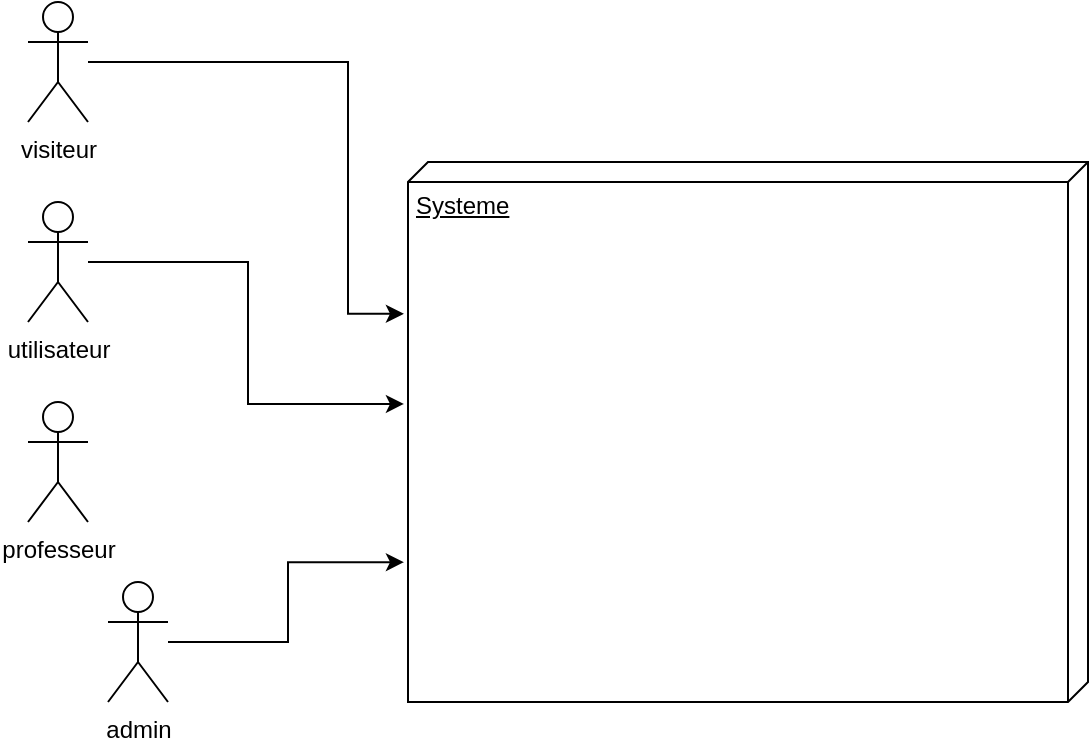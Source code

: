 <mxfile version="14.1.8" type="device"><diagram id="1FJryU_BnpjjJ2vskMfZ" name="Page-1"><mxGraphModel dx="946" dy="672" grid="1" gridSize="10" guides="1" tooltips="1" connect="1" arrows="1" fold="1" page="1" pageScale="1" pageWidth="827" pageHeight="1169" math="0" shadow="0"><root><mxCell id="0"/><mxCell id="1" parent="0"/><mxCell id="eYU1EeGeEZeb0heAOa53-1" value="Systeme" style="verticalAlign=top;align=left;spacingTop=8;spacingLeft=2;spacingRight=12;shape=cube;size=10;direction=south;fontStyle=4;html=1;" parent="1" vertex="1"><mxGeometry x="270" y="180" width="340" height="270" as="geometry"/></mxCell><mxCell id="eYU1EeGeEZeb0heAOa53-8" style="edgeStyle=orthogonalEdgeStyle;rounded=0;orthogonalLoop=1;jettySize=auto;html=1;entryX=0.448;entryY=1.006;entryDx=0;entryDy=0;entryPerimeter=0;" parent="1" source="eYU1EeGeEZeb0heAOa53-2" target="eYU1EeGeEZeb0heAOa53-1" edge="1"><mxGeometry relative="1" as="geometry"/></mxCell><mxCell id="eYU1EeGeEZeb0heAOa53-2" value="utilisateur" style="shape=umlActor;verticalLabelPosition=bottom;verticalAlign=top;html=1;" parent="1" vertex="1"><mxGeometry x="80" y="200" width="30" height="60" as="geometry"/></mxCell><mxCell id="eYU1EeGeEZeb0heAOa53-7" style="edgeStyle=orthogonalEdgeStyle;rounded=0;orthogonalLoop=1;jettySize=auto;html=1;entryX=0.281;entryY=1.006;entryDx=0;entryDy=0;entryPerimeter=0;" parent="1" source="eYU1EeGeEZeb0heAOa53-3" target="eYU1EeGeEZeb0heAOa53-1" edge="1"><mxGeometry relative="1" as="geometry"><Array as="points"><mxPoint x="240" y="130"/><mxPoint x="240" y="256"/></Array></mxGeometry></mxCell><mxCell id="eYU1EeGeEZeb0heAOa53-3" value="visiteur" style="shape=umlActor;verticalLabelPosition=bottom;verticalAlign=top;html=1;" parent="1" vertex="1"><mxGeometry x="80" y="100" width="30" height="60" as="geometry"/></mxCell><mxCell id="eYU1EeGeEZeb0heAOa53-9" style="edgeStyle=orthogonalEdgeStyle;rounded=0;orthogonalLoop=1;jettySize=auto;html=1;entryX=0.741;entryY=1.006;entryDx=0;entryDy=0;entryPerimeter=0;" parent="1" source="eYU1EeGeEZeb0heAOa53-4" target="eYU1EeGeEZeb0heAOa53-1" edge="1"><mxGeometry relative="1" as="geometry"/></mxCell><mxCell id="eYU1EeGeEZeb0heAOa53-4" value="admin" style="shape=umlActor;verticalLabelPosition=bottom;verticalAlign=top;html=1;" parent="1" vertex="1"><mxGeometry x="120" y="390" width="30" height="60" as="geometry"/></mxCell><mxCell id="juU5Mq-1LXENjNmqJAHg-1" value="professeur" style="shape=umlActor;verticalLabelPosition=bottom;verticalAlign=top;html=1;" parent="1" vertex="1"><mxGeometry x="80" y="300" width="30" height="60" as="geometry"/></mxCell></root></mxGraphModel></diagram></mxfile>